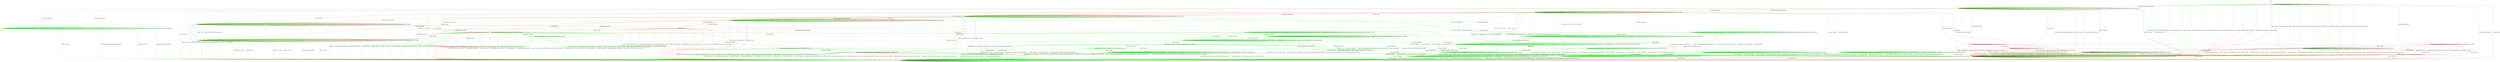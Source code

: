 digraph "" {
	graph ["Incoming time"=0.08027338981628418,
		"Outgoing time"=0.15175199508666992,
		Output="{'States': 36, 'Transitions': 837, 'Filename': '../results/ssh/DropBear-OpenSSH-z3-5.dot'}",
		Reference="{'States': 18, 'Transitions': 222, 'Filename': '../subjects/ssh/DropBear.dot'}",
		Solver=z3,
		Updated="{'States': 32, 'Transitions': 683, 'Filename': '../subjects/ssh/OpenSSH.dot'}",
		"f-measure"=0.15027624309392265,
		precision=0.09956076134699854,
		recall=0.3063063063063063
	];
	a -> a	[key=0,
		label="CH_REQUEST_PTY / CH_NONE"];
	a -> a	[key=1,
		label="CH_DATA / CH_NONE"];
	a -> a	[key=2,
		label="CH_CLOSE / CH_NONE"];
	a -> a	[key=3,
		label="CH_EOF / CH_NONE"];
	a -> a	[key=4,
		color=green,
		label="KEXINIT / UNIMPLEMENTED"];
	a -> a	[key=5,
		color=green,
		label="CH_WINDOW_ADJUST / CH_NONE"];
	a -> a	[key=6,
		color=green,
		label="DEBUG / NO_RESP"];
	a -> a	[key=7,
		color=green,
		label="UA_PK_OK / UNIMPLEMENTED"];
	a -> a	[key=8,
		color=green,
		label="UA_NONE / UNIMPLEMENTED"];
	a -> a	[key=9,
		color=green,
		label="CH_EXTENDED_DATA / CH_NONE"];
	a -> a	[key=10,
		color=green,
		label="UA_PK_NOK / UNIMPLEMENTED"];
	a -> a	[key=11,
		color=green,
		label="KEX30 / UNIMPLEMENTED"];
	a -> a	[key=12,
		color=green,
		label="IGNORE / NO_RESP"];
	a -> a	[key=13,
		color=green,
		label="UNIMPLEMENTED / NO_RESP"];
	a -> a	[key=14,
		color=green,
		label="UA_PW_OK / UNIMPLEMENTED"];
	a -> a	[key=15,
		color=green,
		label="UA_PW_NOK / UNIMPLEMENTED"];
	a -> a	[key=16,
		color=red,
		label="UA_PK_NOK / UA_FAILURE"];
	a -> a	[key=17,
		color=red,
		label="SERVICE_REQUEST_AUTH / SERVICE_ACCEPT"];
	a -> b	[key=0,
		color=green,
		label="SERVICE_REQUEST_AUTH / SERVICE_ACCEPT"];
	a -> b	[key=1,
		color=red,
		label="UA_PK_OK / UA_SUCCESS"];
	a -> j	[key=0,
		label="NEWKEYS / NO_CONN"];
	a -> j	[key=1,
		color=green,
		label="DISCONNECT / NO_CONN"];
	a -> j	[key=2,
		color=green,
		label="SERVICE_REQUEST_CONN / DISCONNECT"];
	a -> j	[key=3,
		color=green,
		label="REKEY / UNIMPLEMENTED|UNIMPLEMENTED|NO_CONN"];
	a -> j	[key=4,
		color=red,
		label="KEX30 / NO_CONN"];
	a -> j	[key=5,
		color=red,
		label="SERVICE_REQUEST_CONN / NO_CONN"];
	a -> l	[key=0,
		color=red,
		label="CH_OPEN / NO_CONN"];
	o	[color=green];
	a -> o	[key=0,
		color=green,
		label="CH_OPEN / UNIMPLEMENTED"];
	hh	[color=red];
	a -> hh	[key=0,
		color=red,
		label="KEXINIT_PROCEED / KEXINIT"];
	ii	[color=red];
	a -> ii	[key=0,
		color=red,
		label="KEXINIT / KEXINIT"];
	b -> b	[key=0,
		label="SERVICE_REQUEST_AUTH / SERVICE_ACCEPT"];
	b -> b	[key=1,
		label="CH_REQUEST_PTY / CH_NONE"];
	b -> b	[key=2,
		label="CH_DATA / CH_NONE"];
	b -> b	[key=3,
		label="CH_CLOSE / CH_NONE"];
	b -> b	[key=4,
		label="CH_EOF / CH_NONE"];
	b -> b	[key=5,
		color=green,
		label="KEXINIT / UNIMPLEMENTED"];
	b -> b	[key=6,
		color=green,
		label="CH_WINDOW_ADJUST / CH_NONE"];
	b -> b	[key=7,
		color=green,
		label="DEBUG / NO_RESP"];
	b -> b	[key=8,
		color=green,
		label="CH_EXTENDED_DATA / CH_NONE"];
	b -> b	[key=9,
		color=green,
		label="KEX30 / UNIMPLEMENTED"];
	b -> b	[key=10,
		color=green,
		label="IGNORE / NO_RESP"];
	b -> b	[key=11,
		color=green,
		label="UNIMPLEMENTED / NO_RESP"];
	b -> b	[key=12,
		color=red,
		label="UA_PK_NOK / NO_RESP"];
	b -> b	[key=13,
		color=red,
		label="SERVICE_REQUEST_CONN / SERVICE_ACCEPT"];
	b -> b	[key=14,
		color=red,
		label="UA_PK_OK / NO_RESP"];
	b -> g	[key=0,
		color=red,
		label="CH_OPEN / CH_OPEN_SUCCESS"];
	b -> j	[key=0,
		label="NEWKEYS / NO_CONN"];
	b -> j	[key=1,
		color=green,
		label="DISCONNECT / NO_CONN"];
	b -> j	[key=2,
		color=green,
		label="SERVICE_REQUEST_CONN / DISCONNECT"];
	b -> j	[key=3,
		color=green,
		label="REKEY / UNIMPLEMENTED|UNIMPLEMENTED|NO_CONN"];
	b -> j	[key=4,
		color=red,
		label="KEX30 / NO_CONN"];
	p	[color=green];
	b -> p	[key=0,
		color=green,
		label="UA_PK_OK / UA_SUCCESS"];
	b -> p	[key=1,
		color=green,
		label="UA_PW_OK / UA_SUCCESS"];
	q	[color=green];
	b -> q	[key=0,
		color=green,
		label="UA_PW_NOK / UA_FAILURE"];
	r	[color=green];
	b -> r	[key=0,
		color=green,
		label="UA_NONE / UA_FAILURE"];
	s	[color=green];
	b -> s	[key=0,
		color=green,
		label="UA_PK_NOK / UA_FAILURE"];
	t	[color=green];
	b -> t	[key=0,
		color=green,
		label="CH_OPEN / UNIMPLEMENTED"];
	b -> hh	[key=0,
		color=red,
		label="KEXINIT_PROCEED / KEXINIT"];
	b -> ii	[key=0,
		color=red,
		label="KEXINIT / KEXINIT"];
	c -> a	[key=0,
		label="NEWKEYS / NO_RESP"];
	c -> c	[key=0,
		label="CH_REQUEST_PTY / CH_NONE"];
	c -> c	[key=1,
		label="CH_DATA / CH_NONE"];
	c -> c	[key=2,
		label="CH_CLOSE / CH_NONE"];
	c -> c	[key=3,
		label="CH_EOF / CH_NONE"];
	c -> c	[key=4,
		color=green,
		label="CH_WINDOW_ADJUST / CH_NONE"];
	c -> c	[key=5,
		color=green,
		label="DEBUG / NO_RESP"];
	c -> c	[key=6,
		color=green,
		label="CH_EXTENDED_DATA / CH_NONE"];
	c -> c	[key=7,
		color=green,
		label="IGNORE / NO_RESP"];
	c -> c	[key=8,
		color=green,
		label="UNIMPLEMENTED / NO_RESP"];
	c -> c	[key=9,
		color=red,
		label="KEX30 / UNIMPLEMENTED"];
	c -> j	[key=0,
		color=green,
		label="DISCONNECT / NO_CONN"];
	c -> j	[key=1,
		color=green,
		label="KEXINIT / DISCONNECT"];
	c -> j	[key=2,
		color=green,
		label="SERVICE_REQUEST_AUTH / DISCONNECT"];
	c -> j	[key=3,
		color=green,
		label="UA_PK_OK / DISCONNECT"];
	c -> j	[key=4,
		color=green,
		label="SERVICE_REQUEST_CONN / DISCONNECT"];
	c -> j	[key=5,
		color=green,
		label="UA_NONE / DISCONNECT"];
	c -> j	[key=6,
		color=green,
		label="UA_PK_NOK / DISCONNECT"];
	c -> j	[key=7,
		color=green,
		label="KEX30 / DISCONNECT"];
	c -> j	[key=8,
		color=green,
		label="UA_PW_OK / DISCONNECT"];
	c -> j	[key=9,
		color=green,
		label="UA_PW_NOK / DISCONNECT"];
	c -> j	[key=10,
		color=green,
		label="REKEY / DISCONNECT|NO_CONN|NO_CONN"];
	c -> j	[key=11,
		color=red,
		label="UA_PK_NOK / NO_CONN"];
	c -> j	[key=12,
		color=red,
		label="SERVICE_REQUEST_AUTH / NO_CONN"];
	c -> j	[key=13,
		color=red,
		label="SERVICE_REQUEST_CONN / NO_CONN"];
	c -> j	[key=14,
		color=red,
		label="UA_PK_OK / NO_CONN"];
	c -> j	[key=15,
		color=red,
		label="KEXINIT_PROCEED / NO_CONN"];
	c -> j	[key=16,
		color=red,
		label="KEXINIT / NO_CONN"];
	c -> l	[key=0,
		color=green,
		label="CH_OPEN / DISCONNECT"];
	c -> l	[key=1,
		color=red,
		label="CH_OPEN / NO_CONN"];
	d -> b	[key=0,
		color=red,
		label="CH_CLOSE / NO_RESP"];
	d -> d	[key=0,
		label="CH_OPEN / CH_MAX"];
	d -> d	[key=1,
		label="CH_EOF / NO_RESP"];
	d -> d	[key=2,
		color=green,
		label="SERVICE_REQUEST_AUTH / UNIMPLEMENTED"];
	d -> d	[key=3,
		color=green,
		label="CH_WINDOW_ADJUST / NO_RESP"];
	d -> d	[key=4,
		color=green,
		label="DEBUG / NO_RESP"];
	d -> d	[key=5,
		color=green,
		label="UA_PK_OK / UNIMPLEMENTED"];
	d -> d	[key=6,
		color=green,
		label="SERVICE_REQUEST_CONN / UNIMPLEMENTED"];
	d -> d	[key=7,
		color=green,
		label="UA_NONE / UNIMPLEMENTED"];
	d -> d	[key=8,
		color=green,
		label="CH_EXTENDED_DATA / NO_RESP"];
	d -> d	[key=9,
		color=green,
		label="UA_PK_NOK / UNIMPLEMENTED"];
	d -> d	[key=10,
		color=green,
		label="KEX30 / UNIMPLEMENTED"];
	d -> d	[key=11,
		color=green,
		label="IGNORE / NO_RESP"];
	d -> d	[key=12,
		color=green,
		label="CH_DATA / NO_RESP"];
	d -> d	[key=13,
		color=green,
		label="UNIMPLEMENTED / NO_RESP"];
	d -> d	[key=14,
		color=green,
		label="UA_PW_OK / UNIMPLEMENTED"];
	d -> d	[key=15,
		color=green,
		label="UA_PW_NOK / UNIMPLEMENTED"];
	d -> d	[key=16,
		color=red,
		label="UA_PK_NOK / NO_RESP"];
	d -> d	[key=17,
		color=red,
		label="SERVICE_REQUEST_AUTH / SERVICE_ACCEPT"];
	d -> d	[key=18,
		color=red,
		label="SERVICE_REQUEST_CONN / SERVICE_ACCEPT"];
	d -> d	[key=19,
		color=red,
		label="UA_PK_OK / NO_RESP"];
	d -> e	[key=0,
		color=green,
		label="CH_REQUEST_PTY / CH_SUCCESS"];
	d -> g	[key=0,
		color=green,
		label="REKEY / KEXINIT|KEX31+NEWKEYS|NO_RESP"];
	d -> i	[key=0,
		color=red,
		label="KEXINIT / KEXINIT"];
	d -> l	[key=0,
		label="NEWKEYS / NO_CONN"];
	d -> l	[key=1,
		color=green,
		label="DISCONNECT / NO_CONN"];
	d -> l	[key=2,
		color=red,
		label="KEX30 / NO_CONN"];
	d -> l	[key=3,
		color=red,
		label="CH_DATA / NO_CONN"];
	d -> n	[key=0,
		color=red,
		label="CH_REQUEST_PTY / CH_SUCCESS"];
	d -> p	[key=0,
		color=green,
		label="CH_CLOSE / CH_CLOSE"];
	bb	[color=green];
	d -> bb	[key=0,
		color=green,
		label="KEXINIT / KEXINIT"];
	jj	[color=red];
	d -> jj	[key=0,
		color=red,
		label="KEXINIT_PROCEED / KEXINIT"];
	e -> b	[key=0,
		color=red,
		label="CH_CLOSE / CH_EOF"];
	e -> e	[key=0,
		label="CH_OPEN / CH_MAX"];
	e -> e	[key=1,
		label="CH_DATA / NO_RESP"];
	e -> e	[key=2,
		color=green,
		label="SERVICE_REQUEST_AUTH / UNIMPLEMENTED"];
	e -> e	[key=3,
		color=green,
		label="CH_WINDOW_ADJUST / NO_RESP"];
	e -> e	[key=4,
		color=green,
		label="DEBUG / NO_RESP"];
	e -> e	[key=5,
		color=green,
		label="UA_PK_OK / UNIMPLEMENTED"];
	e -> e	[key=6,
		color=green,
		label="SERVICE_REQUEST_CONN / UNIMPLEMENTED"];
	e -> e	[key=7,
		color=green,
		label="UA_NONE / UNIMPLEMENTED"];
	e -> e	[key=8,
		color=green,
		label="CH_EXTENDED_DATA / NO_RESP"];
	e -> e	[key=9,
		color=green,
		label="UA_PK_NOK / UNIMPLEMENTED"];
	e -> e	[key=10,
		color=green,
		label="KEX30 / UNIMPLEMENTED"];
	e -> e	[key=11,
		color=green,
		label="IGNORE / NO_RESP"];
	e -> e	[key=12,
		color=green,
		label="CH_EOF / NO_RESP"];
	e -> e	[key=13,
		color=green,
		label="UNIMPLEMENTED / NO_RESP"];
	e -> e	[key=14,
		color=green,
		label="UA_PW_OK / UNIMPLEMENTED"];
	e -> e	[key=15,
		color=green,
		label="UA_PW_NOK / UNIMPLEMENTED"];
	e -> e	[key=16,
		color=red,
		label="UA_PK_NOK / NO_RESP"];
	e -> e	[key=17,
		color=red,
		label="SERVICE_REQUEST_AUTH / SERVICE_ACCEPT"];
	e -> e	[key=18,
		color=red,
		label="SERVICE_REQUEST_CONN / SERVICE_ACCEPT"];
	e -> e	[key=19,
		color=red,
		label="UA_PK_OK / NO_RESP"];
	e -> i	[key=0,
		label="KEXINIT / KEXINIT"];
	e -> l	[key=0,
		label="NEWKEYS / NO_CONN"];
	e -> l	[key=1,
		color=green,
		label="DISCONNECT / NO_CONN"];
	e -> l	[key=2,
		color=green,
		label="CH_REQUEST_PTY / DISCONNECT"];
	e -> l	[key=3,
		color=red,
		label="KEX30 / NO_CONN"];
	e -> l	[key=4,
		color=red,
		label="CH_REQUEST_PTY / NO_CONN"];
	e -> n	[key=0,
		color=green,
		label="REKEY / KEXINIT|KEX31+NEWKEYS|NO_RESP"];
	e -> n	[key=1,
		color=red,
		label="CH_EOF / CH_EOF"];
	e -> p	[key=0,
		color=green,
		label="CH_CLOSE / CH_CLOSE"];
	e -> jj	[key=0,
		color=red,
		label="KEXINIT_PROCEED / KEXINIT"];
	f -> f	[key=0,
		label="CH_OPEN / CH_MAX"];
	f -> f	[key=1,
		color=green,
		label="DEBUG / NO_RESP"];
	f -> f	[key=2,
		color=green,
		label="IGNORE / NO_RESP"];
	f -> f	[key=3,
		color=green,
		label="UNIMPLEMENTED / NO_RESP"];
	f -> f	[key=4,
		color=red,
		label="KEX30 / UNIMPLEMENTED"];
	f -> g	[key=0,
		label="NEWKEYS / NO_RESP"];
	f -> j	[key=0,
		color=green,
		label="CH_CLOSE / DISCONNECT"];
	f -> j	[key=1,
		color=red,
		label="CH_CLOSE / NO_CONN"];
	f -> l	[key=0,
		color=green,
		label="DISCONNECT / NO_CONN"];
	f -> l	[key=1,
		color=green,
		label="KEXINIT / DISCONNECT"];
	f -> l	[key=2,
		color=green,
		label="SERVICE_REQUEST_AUTH / DISCONNECT"];
	f -> l	[key=3,
		color=green,
		label="CH_WINDOW_ADJUST / DISCONNECT"];
	f -> l	[key=4,
		color=green,
		label="UA_PK_OK / DISCONNECT"];
	f -> l	[key=5,
		color=green,
		label="SERVICE_REQUEST_CONN / DISCONNECT"];
	f -> l	[key=6,
		color=green,
		label="UA_NONE / DISCONNECT"];
	f -> l	[key=7,
		color=green,
		label="CH_EXTENDED_DATA / DISCONNECT"];
	f -> l	[key=8,
		color=green,
		label="UA_PK_NOK / DISCONNECT"];
	f -> l	[key=9,
		color=green,
		label="CH_REQUEST_PTY / DISCONNECT"];
	f -> l	[key=10,
		color=green,
		label="KEX30 / DISCONNECT"];
	f -> l	[key=11,
		color=green,
		label="CH_EOF / DISCONNECT"];
	f -> l	[key=12,
		color=green,
		label="CH_DATA / DISCONNECT"];
	f -> l	[key=13,
		color=green,
		label="UA_PW_OK / DISCONNECT"];
	f -> l	[key=14,
		color=green,
		label="UA_PW_NOK / DISCONNECT"];
	f -> l	[key=15,
		color=green,
		label="REKEY / DISCONNECT|NO_CONN|NO_CONN"];
	f -> l	[key=16,
		color=red,
		label="UA_PK_NOK / NO_CONN"];
	f -> l	[key=17,
		color=red,
		label="SERVICE_REQUEST_AUTH / NO_CONN"];
	f -> l	[key=18,
		color=red,
		label="SERVICE_REQUEST_CONN / NO_CONN"];
	f -> l	[key=19,
		color=red,
		label="CH_REQUEST_PTY / NO_CONN"];
	f -> l	[key=20,
		color=red,
		label="CH_DATA / NO_CONN"];
	f -> l	[key=21,
		color=red,
		label="UA_PK_OK / NO_CONN"];
	f -> l	[key=22,
		color=red,
		label="KEXINIT_PROCEED / NO_CONN"];
	f -> l	[key=23,
		color=red,
		label="KEXINIT / NO_CONN"];
	f -> l	[key=24,
		color=red,
		label="CH_EOF / NO_CONN"];
	g -> b	[key=0,
		color=red,
		label="CH_CLOSE / CH_EOF"];
	g -> d	[key=0,
		color=red,
		label="CH_EOF / CH_EOF"];
	g -> e	[key=0,
		color=red,
		label="CH_REQUEST_PTY / CH_SUCCESS"];
	g -> g	[key=0,
		label="CH_OPEN / CH_MAX"];
	g -> g	[key=1,
		label="CH_DATA / NO_RESP"];
	g -> g	[key=2,
		color=green,
		label="SERVICE_REQUEST_AUTH / NO_RESP"];
	g -> g	[key=3,
		color=green,
		label="CH_WINDOW_ADJUST / NO_RESP"];
	g -> g	[key=4,
		color=green,
		label="DEBUG / NO_RESP"];
	g -> g	[key=5,
		color=green,
		label="UA_PK_OK / UNIMPLEMENTED"];
	g -> g	[key=6,
		color=green,
		label="SERVICE_REQUEST_CONN / NO_RESP"];
	g -> g	[key=7,
		color=green,
		label="UA_NONE / UNIMPLEMENTED"];
	g -> g	[key=8,
		color=green,
		label="CH_EXTENDED_DATA / NO_RESP"];
	g -> g	[key=9,
		color=green,
		label="UA_PK_NOK / UNIMPLEMENTED"];
	g -> g	[key=10,
		color=green,
		label="KEX30 / NO_RESP"];
	g -> g	[key=11,
		color=green,
		label="IGNORE / NO_RESP"];
	g -> g	[key=12,
		color=green,
		label="CH_EOF / NO_RESP"];
	g -> g	[key=13,
		color=green,
		label="UNIMPLEMENTED / NO_RESP"];
	g -> g	[key=14,
		color=green,
		label="UA_PW_OK / UNIMPLEMENTED"];
	g -> g	[key=15,
		color=green,
		label="UA_PW_NOK / UNIMPLEMENTED"];
	g -> g	[key=16,
		color=green,
		label="REKEY / KEXINIT|KEX31+NEWKEYS|NO_RESP"];
	g -> g	[key=17,
		color=red,
		label="UA_PK_NOK / NO_RESP"];
	g -> g	[key=18,
		color=red,
		label="SERVICE_REQUEST_AUTH / SERVICE_ACCEPT"];
	g -> g	[key=19,
		color=red,
		label="SERVICE_REQUEST_CONN / SERVICE_ACCEPT"];
	g -> g	[key=20,
		color=red,
		label="UA_PK_OK / NO_RESP"];
	g -> i	[key=0,
		color=red,
		label="KEXINIT / KEXINIT"];
	g -> l	[key=0,
		label="NEWKEYS / NO_CONN"];
	g -> l	[key=1,
		color=green,
		label="DISCONNECT / NO_CONN"];
	g -> l	[key=2,
		color=red,
		label="KEX30 / NO_CONN"];
	g -> n	[key=0,
		color=green,
		label="CH_REQUEST_PTY / CH_SUCCESS"];
	v	[color=green];
	g -> v	[key=0,
		color=green,
		label="CH_CLOSE / CH_CLOSE"];
	g -> bb	[key=0,
		color=green,
		label="KEXINIT / KEXINIT"];
	g -> jj	[key=0,
		color=red,
		label="KEXINIT_PROCEED / KEXINIT"];
	h -> c	[key=0,
		label="KEX30 / KEX31+NEWKEYS"];
	h -> h	[key=0,
		label="CH_REQUEST_PTY / CH_NONE"];
	h -> h	[key=1,
		label="CH_DATA / CH_NONE"];
	h -> h	[key=2,
		label="CH_CLOSE / CH_NONE"];
	h -> h	[key=3,
		label="CH_EOF / CH_NONE"];
	h -> h	[key=4,
		color=green,
		label="CH_WINDOW_ADJUST / CH_NONE"];
	h -> h	[key=5,
		color=green,
		label="DEBUG / NO_RESP"];
	h -> h	[key=6,
		color=green,
		label="CH_EXTENDED_DATA / CH_NONE"];
	h -> h	[key=7,
		color=green,
		label="IGNORE / NO_RESP"];
	h -> h	[key=8,
		color=green,
		label="UNIMPLEMENTED / NO_RESP"];
	h -> h	[key=9,
		color=red,
		label="NEWKEYS / UNIMPLEMENTED"];
	h -> j	[key=0,
		color=green,
		label="DISCONNECT / NO_CONN"];
	h -> j	[key=1,
		color=green,
		label="KEXINIT / DISCONNECT"];
	h -> j	[key=2,
		color=green,
		label="SERVICE_REQUEST_AUTH / DISCONNECT"];
	h -> j	[key=3,
		color=green,
		label="UA_PK_OK / DISCONNECT"];
	h -> j	[key=4,
		color=green,
		label="SERVICE_REQUEST_CONN / DISCONNECT"];
	h -> j	[key=5,
		color=green,
		label="UA_NONE / DISCONNECT"];
	h -> j	[key=6,
		color=green,
		label="NEWKEYS / NO_CONN"];
	h -> j	[key=7,
		color=green,
		label="UA_PK_NOK / DISCONNECT"];
	h -> j	[key=8,
		color=green,
		label="UA_PW_OK / DISCONNECT"];
	h -> j	[key=9,
		color=green,
		label="UA_PW_NOK / DISCONNECT"];
	h -> j	[key=10,
		color=green,
		label="REKEY / DISCONNECT|NO_CONN|NO_CONN"];
	h -> j	[key=11,
		color=red,
		label="UA_PK_NOK / NO_CONN"];
	h -> j	[key=12,
		color=red,
		label="SERVICE_REQUEST_AUTH / NO_CONN"];
	h -> j	[key=13,
		color=red,
		label="SERVICE_REQUEST_CONN / NO_CONN"];
	h -> j	[key=14,
		color=red,
		label="UA_PK_OK / NO_CONN"];
	h -> j	[key=15,
		color=red,
		label="KEXINIT_PROCEED / NO_CONN"];
	h -> j	[key=16,
		color=red,
		label="KEXINIT / NO_CONN"];
	h -> l	[key=0,
		color=green,
		label="CH_OPEN / DISCONNECT"];
	h -> l	[key=1,
		color=red,
		label="CH_OPEN / NO_CONN"];
	i -> f	[key=0,
		color=red,
		label="KEX30 / KEX31+NEWKEYS"];
	i -> i	[key=0,
		label="CH_OPEN / CH_MAX"];
	i -> i	[key=1,
		color=green,
		label="DEBUG / NO_RESP"];
	i -> i	[key=2,
		color=green,
		label="IGNORE / NO_RESP"];
	i -> i	[key=3,
		color=green,
		label="UNIMPLEMENTED / NO_RESP"];
	i -> j	[key=0,
		color=green,
		label="CH_CLOSE / DISCONNECT"];
	i -> j	[key=1,
		color=red,
		label="CH_CLOSE / NO_CONN"];
	i -> l	[key=0,
		color=green,
		label="DISCONNECT / NO_CONN"];
	i -> l	[key=1,
		color=green,
		label="KEXINIT / DISCONNECT"];
	i -> l	[key=2,
		color=green,
		label="SERVICE_REQUEST_AUTH / DISCONNECT"];
	i -> l	[key=3,
		color=green,
		label="CH_WINDOW_ADJUST / DISCONNECT"];
	i -> l	[key=4,
		color=green,
		label="UA_PK_OK / DISCONNECT"];
	i -> l	[key=5,
		color=green,
		label="SERVICE_REQUEST_CONN / DISCONNECT"];
	i -> l	[key=6,
		color=green,
		label="UA_NONE / DISCONNECT"];
	i -> l	[key=7,
		color=green,
		label="CH_EXTENDED_DATA / DISCONNECT"];
	i -> l	[key=8,
		color=green,
		label="NEWKEYS / NO_CONN"];
	i -> l	[key=9,
		color=green,
		label="UA_PK_NOK / DISCONNECT"];
	i -> l	[key=10,
		color=green,
		label="CH_REQUEST_PTY / DISCONNECT"];
	i -> l	[key=11,
		color=green,
		label="CH_EOF / DISCONNECT"];
	i -> l	[key=12,
		color=green,
		label="CH_DATA / DISCONNECT"];
	i -> l	[key=13,
		color=green,
		label="UA_PW_OK / DISCONNECT"];
	i -> l	[key=14,
		color=green,
		label="UA_PW_NOK / DISCONNECT"];
	i -> l	[key=15,
		color=green,
		label="REKEY / DISCONNECT|NO_CONN|NO_CONN"];
	i -> l	[key=16,
		color=red,
		label="UA_PK_NOK / NO_CONN"];
	i -> l	[key=17,
		color=red,
		label="SERVICE_REQUEST_AUTH / NO_CONN"];
	i -> l	[key=18,
		color=red,
		label="SERVICE_REQUEST_CONN / NO_CONN"];
	i -> l	[key=19,
		color=red,
		label="NEWKEYS / UNIMPLEMENTED"];
	i -> l	[key=20,
		color=red,
		label="CH_REQUEST_PTY / NO_CONN"];
	i -> l	[key=21,
		color=red,
		label="CH_DATA / NO_CONN"];
	i -> l	[key=22,
		color=red,
		label="UA_PK_OK / NO_CONN"];
	i -> l	[key=23,
		color=red,
		label="KEXINIT_PROCEED / NO_CONN"];
	i -> l	[key=24,
		color=red,
		label="KEXINIT / NO_CONN"];
	i -> l	[key=25,
		color=red,
		label="CH_EOF / NO_CONN"];
	ff	[color=green];
	i -> ff	[key=0,
		color=green,
		label="KEX30 / KEX31+NEWKEYS"];
	j -> j	[key=0,
		label="UA_PK_NOK / NO_CONN"];
	j -> j	[key=1,
		label="KEX30 / NO_CONN"];
	j -> j	[key=2,
		label="SERVICE_REQUEST_AUTH / NO_CONN"];
	j -> j	[key=3,
		label="SERVICE_REQUEST_CONN / NO_CONN"];
	j -> j	[key=4,
		label="NEWKEYS / NO_CONN"];
	j -> j	[key=5,
		label="CH_REQUEST_PTY / CH_NONE"];
	j -> j	[key=6,
		label="CH_DATA / CH_NONE"];
	j -> j	[key=7,
		label="UA_PK_OK / NO_CONN"];
	j -> j	[key=8,
		label="CH_CLOSE / CH_NONE"];
	j -> j	[key=9,
		label="KEXINIT / NO_CONN"];
	j -> j	[key=10,
		label="CH_EOF / CH_NONE"];
	j -> j	[key=11,
		color=green,
		label="DISCONNECT / NO_CONN"];
	j -> j	[key=12,
		color=green,
		label="CH_WINDOW_ADJUST / CH_NONE"];
	j -> j	[key=13,
		color=green,
		label="DEBUG / NO_CONN"];
	j -> j	[key=14,
		color=green,
		label="UA_NONE / NO_CONN"];
	j -> j	[key=15,
		color=green,
		label="CH_EXTENDED_DATA / CH_NONE"];
	j -> j	[key=16,
		color=green,
		label="IGNORE / NO_CONN"];
	j -> j	[key=17,
		color=green,
		label="UNIMPLEMENTED / NO_CONN"];
	j -> j	[key=18,
		color=green,
		label="UA_PW_OK / NO_CONN"];
	j -> j	[key=19,
		color=green,
		label="UA_PW_NOK / NO_CONN"];
	j -> j	[key=20,
		color=green,
		label="REKEY / NO_CONN|NO_CONN|NO_CONN"];
	j -> j	[key=21,
		color=red,
		label="KEXINIT_PROCEED / NO_CONN"];
	j -> l	[key=0,
		label="CH_OPEN / NO_CONN"];
	k -> a	[key=0,
		color=green,
		label="REKEY / KEXINIT|KEX31+NEWKEYS|NO_RESP"];
	k -> h	[key=0,
		label="KEXINIT / KEXINIT"];
	k -> h	[key=1,
		color=green,
		label="SERVICE_REQUEST_AUTH / KEXINIT"];
	k -> h	[key=2,
		color=green,
		label="DEBUG / KEXINIT"];
	k -> h	[key=3,
		color=green,
		label="SERVICE_REQUEST_CONN / KEXINIT"];
	k -> h	[key=4,
		color=green,
		label="KEX30 / KEXINIT"];
	k -> h	[key=5,
		color=green,
		label="IGNORE / KEXINIT"];
	k -> h	[key=6,
		color=green,
		label="UNIMPLEMENTED / KEXINIT"];
	k -> h	[key=7,
		color=red,
		label="KEX30 / KEXINIT+UNIMPLEMENTED"];
	k -> h	[key=8,
		color=red,
		label="NEWKEYS / KEXINIT+UNIMPLEMENTED"];
	k -> j	[key=0,
		color=green,
		label="DISCONNECT / KEXINIT"];
	k -> j	[key=1,
		color=green,
		label="UA_PK_OK / KEXINIT+DISCONNECT"];
	k -> j	[key=2,
		color=green,
		label="UA_NONE / KEXINIT+DISCONNECT"];
	k -> j	[key=3,
		color=green,
		label="NEWKEYS / KEXINIT"];
	k -> j	[key=4,
		color=green,
		label="UA_PK_NOK / KEXINIT+DISCONNECT"];
	k -> j	[key=5,
		color=green,
		label="UA_PW_OK / KEXINIT+DISCONNECT"];
	k -> j	[key=6,
		color=green,
		label="UA_PW_NOK / KEXINIT+DISCONNECT"];
	k -> j	[key=7,
		color=red,
		label="UA_PK_NOK / KEXINIT"];
	k -> j	[key=8,
		color=red,
		label="SERVICE_REQUEST_AUTH / KEXINIT"];
	k -> j	[key=9,
		color=red,
		label="SERVICE_REQUEST_CONN / KEXINIT"];
	k -> j	[key=10,
		color=red,
		label="UA_PK_OK / KEXINIT"];
	k -> k	[key=0,
		label="CH_REQUEST_PTY / CH_NONE"];
	k -> k	[key=1,
		label="CH_DATA / CH_NONE"];
	k -> k	[key=2,
		label="CH_CLOSE / CH_NONE"];
	k -> k	[key=3,
		label="CH_EOF / CH_NONE"];
	k -> k	[key=4,
		color=green,
		label="CH_WINDOW_ADJUST / CH_NONE"];
	k -> k	[key=5,
		color=green,
		label="CH_EXTENDED_DATA / CH_NONE"];
	k -> l	[key=0,
		color=green,
		label="CH_OPEN / KEXINIT+DISCONNECT"];
	k -> l	[key=1,
		color=red,
		label="CH_OPEN / KEXINIT"];
	gg	[color=red];
	k -> gg	[key=0,
		color=red,
		label="KEXINIT_PROCEED / KEXINIT"];
	l -> j	[key=0,
		label="CH_CLOSE / NO_CONN"];
	l -> l	[key=0,
		label="UA_PK_NOK / NO_CONN"];
	l -> l	[key=1,
		label="KEX30 / NO_CONN"];
	l -> l	[key=2,
		label="SERVICE_REQUEST_AUTH / NO_CONN"];
	l -> l	[key=3,
		label="SERVICE_REQUEST_CONN / NO_CONN"];
	l -> l	[key=4,
		label="NEWKEYS / NO_CONN"];
	l -> l	[key=5,
		label="CH_REQUEST_PTY / NO_CONN"];
	l -> l	[key=6,
		label="CH_OPEN / CH_MAX"];
	l -> l	[key=7,
		label="CH_DATA / NO_CONN"];
	l -> l	[key=8,
		label="UA_PK_OK / NO_CONN"];
	l -> l	[key=9,
		label="KEXINIT / NO_CONN"];
	l -> l	[key=10,
		label="CH_EOF / NO_CONN"];
	l -> l	[key=11,
		color=green,
		label="DISCONNECT / NO_CONN"];
	l -> l	[key=12,
		color=green,
		label="CH_WINDOW_ADJUST / NO_CONN"];
	l -> l	[key=13,
		color=green,
		label="DEBUG / NO_CONN"];
	l -> l	[key=14,
		color=green,
		label="UA_NONE / NO_CONN"];
	l -> l	[key=15,
		color=green,
		label="CH_EXTENDED_DATA / NO_CONN"];
	l -> l	[key=16,
		color=green,
		label="IGNORE / NO_CONN"];
	l -> l	[key=17,
		color=green,
		label="UNIMPLEMENTED / NO_CONN"];
	l -> l	[key=18,
		color=green,
		label="UA_PW_OK / NO_CONN"];
	l -> l	[key=19,
		color=green,
		label="UA_PW_NOK / NO_CONN"];
	l -> l	[key=20,
		color=green,
		label="REKEY / NO_CONN|NO_CONN|NO_CONN"];
	l -> l	[key=21,
		color=red,
		label="KEXINIT_PROCEED / NO_CONN"];
	m -> k	[key=0];
	n -> b	[key=0,
		color=red,
		label="CH_CLOSE / NO_RESP"];
	n -> i	[key=0,
		label="KEXINIT / KEXINIT"];
	n -> l	[key=0,
		label="NEWKEYS / NO_CONN"];
	n -> l	[key=1,
		color=green,
		label="DISCONNECT / NO_CONN"];
	n -> l	[key=2,
		color=green,
		label="CH_REQUEST_PTY / DISCONNECT"];
	n -> l	[key=3,
		color=red,
		label="KEX30 / NO_CONN"];
	n -> l	[key=4,
		color=red,
		label="CH_REQUEST_PTY / NO_CONN"];
	n -> l	[key=5,
		color=red,
		label="CH_DATA / NO_CONN"];
	n -> n	[key=0,
		label="CH_OPEN / CH_MAX"];
	n -> n	[key=1,
		label="CH_EOF / NO_RESP"];
	n -> n	[key=2,
		color=green,
		label="SERVICE_REQUEST_AUTH / NO_RESP"];
	n -> n	[key=3,
		color=green,
		label="CH_WINDOW_ADJUST / NO_RESP"];
	n -> n	[key=4,
		color=green,
		label="DEBUG / NO_RESP"];
	n -> n	[key=5,
		color=green,
		label="UA_PK_OK / UNIMPLEMENTED"];
	n -> n	[key=6,
		color=green,
		label="SERVICE_REQUEST_CONN / NO_RESP"];
	n -> n	[key=7,
		color=green,
		label="UA_NONE / UNIMPLEMENTED"];
	n -> n	[key=8,
		color=green,
		label="CH_EXTENDED_DATA / NO_RESP"];
	n -> n	[key=9,
		color=green,
		label="UA_PK_NOK / UNIMPLEMENTED"];
	n -> n	[key=10,
		color=green,
		label="KEX30 / NO_RESP"];
	n -> n	[key=11,
		color=green,
		label="IGNORE / NO_RESP"];
	n -> n	[key=12,
		color=green,
		label="CH_DATA / NO_RESP"];
	n -> n	[key=13,
		color=green,
		label="UNIMPLEMENTED / NO_RESP"];
	n -> n	[key=14,
		color=green,
		label="UA_PW_OK / UNIMPLEMENTED"];
	n -> n	[key=15,
		color=green,
		label="UA_PW_NOK / UNIMPLEMENTED"];
	n -> n	[key=16,
		color=green,
		label="REKEY / KEXINIT|KEX31+NEWKEYS|NO_RESP"];
	n -> n	[key=17,
		color=red,
		label="UA_PK_NOK / NO_RESP"];
	n -> n	[key=18,
		color=red,
		label="SERVICE_REQUEST_AUTH / SERVICE_ACCEPT"];
	n -> n	[key=19,
		color=red,
		label="SERVICE_REQUEST_CONN / SERVICE_ACCEPT"];
	n -> n	[key=20,
		color=red,
		label="UA_PK_OK / NO_RESP"];
	n -> v	[key=0,
		color=green,
		label="CH_CLOSE / CH_CLOSE"];
	n -> jj	[key=0,
		color=red,
		label="KEXINIT_PROCEED / KEXINIT"];
	o -> a	[key=0,
		color=green,
		label="CH_CLOSE / UNIMPLEMENTED"];
	o -> l	[key=0,
		color=green,
		label="DISCONNECT / NO_CONN"];
	o -> l	[key=1,
		color=green,
		label="SERVICE_REQUEST_CONN / DISCONNECT"];
	o -> l	[key=2,
		color=green,
		label="NEWKEYS / NO_CONN"];
	o -> l	[key=3,
		color=green,
		label="REKEY / UNIMPLEMENTED|UNIMPLEMENTED|NO_CONN"];
	o -> o	[key=0,
		color=green,
		label="KEXINIT / UNIMPLEMENTED"];
	o -> o	[key=1,
		color=green,
		label="CH_WINDOW_ADJUST / UNIMPLEMENTED"];
	o -> o	[key=2,
		color=green,
		label="DEBUG / NO_RESP"];
	o -> o	[key=3,
		color=green,
		label="UA_PK_OK / UNIMPLEMENTED"];
	o -> o	[key=4,
		color=green,
		label="UA_NONE / UNIMPLEMENTED"];
	o -> o	[key=5,
		color=green,
		label="CH_EXTENDED_DATA / UNIMPLEMENTED"];
	o -> o	[key=6,
		color=green,
		label="UA_PK_NOK / UNIMPLEMENTED"];
	o -> o	[key=7,
		color=green,
		label="CH_OPEN / CH_MAX"];
	o -> o	[key=8,
		color=green,
		label="CH_REQUEST_PTY / UNIMPLEMENTED"];
	o -> o	[key=9,
		color=green,
		label="KEX30 / UNIMPLEMENTED"];
	o -> o	[key=10,
		color=green,
		label="IGNORE / NO_RESP"];
	o -> o	[key=11,
		color=green,
		label="CH_EOF / UNIMPLEMENTED"];
	o -> o	[key=12,
		color=green,
		label="CH_DATA / UNIMPLEMENTED"];
	o -> o	[key=13,
		color=green,
		label="UNIMPLEMENTED / NO_RESP"];
	o -> o	[key=14,
		color=green,
		label="UA_PW_OK / UNIMPLEMENTED"];
	o -> o	[key=15,
		color=green,
		label="UA_PW_NOK / UNIMPLEMENTED"];
	o -> t	[key=0,
		color=green,
		label="SERVICE_REQUEST_AUTH / SERVICE_ACCEPT"];
	p -> d	[key=0,
		color=green,
		label="CH_OPEN / CH_OPEN_SUCCESS"];
	p -> j	[key=0,
		color=green,
		label="DISCONNECT / NO_CONN"];
	p -> j	[key=1,
		color=green,
		label="NEWKEYS / NO_CONN"];
	p -> p	[key=0,
		color=green,
		label="SERVICE_REQUEST_AUTH / UNIMPLEMENTED"];
	p -> p	[key=1,
		color=green,
		label="CH_WINDOW_ADJUST / CH_NONE"];
	p -> p	[key=2,
		color=green,
		label="DEBUG / NO_RESP"];
	p -> p	[key=3,
		color=green,
		label="UA_PK_OK / UNIMPLEMENTED"];
	p -> p	[key=4,
		color=green,
		label="SERVICE_REQUEST_CONN / UNIMPLEMENTED"];
	p -> p	[key=5,
		color=green,
		label="UA_NONE / UNIMPLEMENTED"];
	p -> p	[key=6,
		color=green,
		label="CH_EXTENDED_DATA / CH_NONE"];
	p -> p	[key=7,
		color=green,
		label="UA_PK_NOK / UNIMPLEMENTED"];
	p -> p	[key=8,
		color=green,
		label="CH_CLOSE / CH_NONE"];
	p -> p	[key=9,
		color=green,
		label="CH_REQUEST_PTY / CH_NONE"];
	p -> p	[key=10,
		color=green,
		label="KEX30 / UNIMPLEMENTED"];
	p -> p	[key=11,
		color=green,
		label="IGNORE / NO_RESP"];
	p -> p	[key=12,
		color=green,
		label="CH_EOF / CH_NONE"];
	p -> p	[key=13,
		color=green,
		label="CH_DATA / CH_NONE"];
	p -> p	[key=14,
		color=green,
		label="UNIMPLEMENTED / NO_RESP"];
	p -> p	[key=15,
		color=green,
		label="UA_PW_OK / UNIMPLEMENTED"];
	p -> p	[key=16,
		color=green,
		label="UA_PW_NOK / UNIMPLEMENTED"];
	u	[color=green];
	p -> u	[key=0,
		color=green,
		label="KEXINIT / KEXINIT"];
	p -> v	[key=0,
		color=green,
		label="REKEY / KEXINIT|KEX31+NEWKEYS|NO_RESP"];
	q -> j	[key=0,
		color=green,
		label="DISCONNECT / NO_CONN"];
	q -> j	[key=1,
		color=green,
		label="UA_PK_OK / DISCONNECT"];
	q -> j	[key=2,
		color=green,
		label="SERVICE_REQUEST_CONN / DISCONNECT"];
	q -> j	[key=3,
		color=green,
		label="UA_NONE / DISCONNECT"];
	q -> j	[key=4,
		color=green,
		label="NEWKEYS / NO_CONN"];
	q -> j	[key=5,
		color=green,
		label="UA_PK_NOK / DISCONNECT"];
	q -> j	[key=6,
		color=green,
		label="REKEY / UNIMPLEMENTED|UNIMPLEMENTED|NO_CONN"];
	q -> p	[key=0,
		color=green,
		label="UA_PW_OK / UA_SUCCESS"];
	q -> q	[key=0,
		color=green,
		label="KEXINIT / UNIMPLEMENTED"];
	q -> q	[key=1,
		color=green,
		label="SERVICE_REQUEST_AUTH / SERVICE_ACCEPT"];
	q -> q	[key=2,
		color=green,
		label="CH_WINDOW_ADJUST / CH_NONE"];
	q -> q	[key=3,
		color=green,
		label="DEBUG / NO_RESP"];
	q -> q	[key=4,
		color=green,
		label="CH_EXTENDED_DATA / CH_NONE"];
	q -> q	[key=5,
		color=green,
		label="CH_CLOSE / CH_NONE"];
	q -> q	[key=6,
		color=green,
		label="CH_REQUEST_PTY / CH_NONE"];
	q -> q	[key=7,
		color=green,
		label="KEX30 / UNIMPLEMENTED"];
	q -> q	[key=8,
		color=green,
		label="IGNORE / NO_RESP"];
	q -> q	[key=9,
		color=green,
		label="CH_EOF / CH_NONE"];
	q -> q	[key=10,
		color=green,
		label="CH_DATA / CH_NONE"];
	q -> q	[key=11,
		color=green,
		label="UNIMPLEMENTED / NO_RESP"];
	q -> q	[key=12,
		color=green,
		label="UA_PW_NOK / UA_FAILURE"];
	w	[color=green];
	q -> w	[key=0,
		color=green,
		label="CH_OPEN / UNIMPLEMENTED"];
	r -> j	[key=0,
		color=green,
		label="DISCONNECT / NO_CONN"];
	r -> j	[key=1,
		color=green,
		label="UA_PK_OK / DISCONNECT"];
	r -> j	[key=2,
		color=green,
		label="SERVICE_REQUEST_CONN / DISCONNECT"];
	r -> j	[key=3,
		color=green,
		label="NEWKEYS / NO_CONN"];
	r -> j	[key=4,
		color=green,
		label="UA_PK_NOK / DISCONNECT"];
	r -> j	[key=5,
		color=green,
		label="UA_PW_OK / DISCONNECT"];
	r -> j	[key=6,
		color=green,
		label="UA_PW_NOK / DISCONNECT"];
	r -> j	[key=7,
		color=green,
		label="REKEY / UNIMPLEMENTED|UNIMPLEMENTED|NO_CONN"];
	r -> r	[key=0,
		color=green,
		label="KEXINIT / UNIMPLEMENTED"];
	r -> r	[key=1,
		color=green,
		label="SERVICE_REQUEST_AUTH / SERVICE_ACCEPT"];
	r -> r	[key=2,
		color=green,
		label="CH_WINDOW_ADJUST / CH_NONE"];
	r -> r	[key=3,
		color=green,
		label="DEBUG / NO_RESP"];
	r -> r	[key=4,
		color=green,
		label="UA_NONE / UA_FAILURE"];
	r -> r	[key=5,
		color=green,
		label="CH_EXTENDED_DATA / CH_NONE"];
	r -> r	[key=6,
		color=green,
		label="CH_CLOSE / CH_NONE"];
	r -> r	[key=7,
		color=green,
		label="CH_REQUEST_PTY / CH_NONE"];
	r -> r	[key=8,
		color=green,
		label="KEX30 / UNIMPLEMENTED"];
	r -> r	[key=9,
		color=green,
		label="IGNORE / NO_RESP"];
	r -> r	[key=10,
		color=green,
		label="CH_EOF / CH_NONE"];
	r -> r	[key=11,
		color=green,
		label="CH_DATA / CH_NONE"];
	r -> r	[key=12,
		color=green,
		label="UNIMPLEMENTED / NO_RESP"];
	x	[color=green];
	r -> x	[key=0,
		color=green,
		label="CH_OPEN / UNIMPLEMENTED"];
	s -> j	[key=0,
		color=green,
		label="DISCONNECT / NO_CONN"];
	s -> j	[key=1,
		color=green,
		label="UA_PK_OK / DISCONNECT"];
	s -> j	[key=2,
		color=green,
		label="SERVICE_REQUEST_CONN / DISCONNECT"];
	s -> j	[key=3,
		color=green,
		label="UA_NONE / DISCONNECT"];
	s -> j	[key=4,
		color=green,
		label="NEWKEYS / NO_CONN"];
	s -> j	[key=5,
		color=green,
		label="UA_PW_OK / DISCONNECT"];
	s -> j	[key=6,
		color=green,
		label="UA_PW_NOK / DISCONNECT"];
	s -> j	[key=7,
		color=green,
		label="REKEY / UNIMPLEMENTED|UNIMPLEMENTED|NO_CONN"];
	s -> s	[key=0,
		color=green,
		label="KEXINIT / UNIMPLEMENTED"];
	s -> s	[key=1,
		color=green,
		label="SERVICE_REQUEST_AUTH / SERVICE_ACCEPT"];
	s -> s	[key=2,
		color=green,
		label="CH_WINDOW_ADJUST / CH_NONE"];
	s -> s	[key=3,
		color=green,
		label="DEBUG / NO_RESP"];
	s -> s	[key=4,
		color=green,
		label="CH_EXTENDED_DATA / CH_NONE"];
	s -> s	[key=5,
		color=green,
		label="UA_PK_NOK / UA_FAILURE"];
	s -> s	[key=6,
		color=green,
		label="CH_CLOSE / CH_NONE"];
	s -> s	[key=7,
		color=green,
		label="CH_REQUEST_PTY / CH_NONE"];
	s -> s	[key=8,
		color=green,
		label="KEX30 / UNIMPLEMENTED"];
	s -> s	[key=9,
		color=green,
		label="IGNORE / NO_RESP"];
	s -> s	[key=10,
		color=green,
		label="CH_EOF / CH_NONE"];
	s -> s	[key=11,
		color=green,
		label="CH_DATA / CH_NONE"];
	s -> s	[key=12,
		color=green,
		label="UNIMPLEMENTED / NO_RESP"];
	y	[color=green];
	s -> y	[key=0,
		color=green,
		label="CH_OPEN / UNIMPLEMENTED"];
	t -> b	[key=0,
		color=green,
		label="CH_CLOSE / UNIMPLEMENTED"];
	t -> l	[key=0,
		color=green,
		label="DISCONNECT / NO_CONN"];
	t -> l	[key=1,
		color=green,
		label="SERVICE_REQUEST_CONN / DISCONNECT"];
	t -> l	[key=2,
		color=green,
		label="NEWKEYS / NO_CONN"];
	t -> l	[key=3,
		color=green,
		label="REKEY / UNIMPLEMENTED|UNIMPLEMENTED|NO_CONN"];
	t -> t	[key=0,
		color=green,
		label="KEXINIT / UNIMPLEMENTED"];
	t -> t	[key=1,
		color=green,
		label="SERVICE_REQUEST_AUTH / SERVICE_ACCEPT"];
	t -> t	[key=2,
		color=green,
		label="CH_WINDOW_ADJUST / UNIMPLEMENTED"];
	t -> t	[key=3,
		color=green,
		label="DEBUG / NO_RESP"];
	t -> t	[key=4,
		color=green,
		label="CH_EXTENDED_DATA / UNIMPLEMENTED"];
	t -> t	[key=5,
		color=green,
		label="CH_OPEN / CH_MAX"];
	t -> t	[key=6,
		color=green,
		label="CH_REQUEST_PTY / UNIMPLEMENTED"];
	t -> t	[key=7,
		color=green,
		label="KEX30 / UNIMPLEMENTED"];
	t -> t	[key=8,
		color=green,
		label="IGNORE / NO_RESP"];
	t -> t	[key=9,
		color=green,
		label="CH_EOF / UNIMPLEMENTED"];
	t -> t	[key=10,
		color=green,
		label="CH_DATA / UNIMPLEMENTED"];
	t -> t	[key=11,
		color=green,
		label="UNIMPLEMENTED / NO_RESP"];
	t -> w	[key=0,
		color=green,
		label="UA_PW_NOK / UA_FAILURE"];
	t -> x	[key=0,
		color=green,
		label="UA_NONE / UA_FAILURE"];
	t -> y	[key=0,
		color=green,
		label="UA_PK_NOK / UA_FAILURE"];
	z	[color=green];
	t -> z	[key=0,
		color=green,
		label="UA_PK_OK / UA_SUCCESS"];
	t -> z	[key=1,
		color=green,
		label="UA_PW_OK / UA_SUCCESS"];
	u -> j	[key=0,
		color=green,
		label="DISCONNECT / NO_CONN"];
	u -> j	[key=1,
		color=green,
		label="KEXINIT / DISCONNECT"];
	u -> j	[key=2,
		color=green,
		label="SERVICE_REQUEST_AUTH / DISCONNECT"];
	u -> j	[key=3,
		color=green,
		label="UA_PK_OK / DISCONNECT"];
	u -> j	[key=4,
		color=green,
		label="SERVICE_REQUEST_CONN / DISCONNECT"];
	u -> j	[key=5,
		color=green,
		label="UA_NONE / DISCONNECT"];
	u -> j	[key=6,
		color=green,
		label="NEWKEYS / NO_CONN"];
	u -> j	[key=7,
		color=green,
		label="UA_PK_NOK / DISCONNECT"];
	u -> j	[key=8,
		color=green,
		label="UA_PW_OK / DISCONNECT"];
	u -> j	[key=9,
		color=green,
		label="UA_PW_NOK / DISCONNECT"];
	u -> j	[key=10,
		color=green,
		label="REKEY / DISCONNECT|NO_CONN|NO_CONN"];
	u -> l	[key=0,
		color=green,
		label="CH_OPEN / DISCONNECT"];
	u -> u	[key=0,
		color=green,
		label="CH_WINDOW_ADJUST / CH_NONE"];
	u -> u	[key=1,
		color=green,
		label="DEBUG / NO_RESP"];
	u -> u	[key=2,
		color=green,
		label="CH_EXTENDED_DATA / CH_NONE"];
	u -> u	[key=3,
		color=green,
		label="CH_CLOSE / CH_NONE"];
	u -> u	[key=4,
		color=green,
		label="CH_REQUEST_PTY / CH_NONE"];
	u -> u	[key=5,
		color=green,
		label="IGNORE / NO_RESP"];
	u -> u	[key=6,
		color=green,
		label="CH_EOF / CH_NONE"];
	u -> u	[key=7,
		color=green,
		label="CH_DATA / CH_NONE"];
	u -> u	[key=8,
		color=green,
		label="UNIMPLEMENTED / NO_RESP"];
	aa	[color=green];
	u -> aa	[key=0,
		color=green,
		label="KEX30 / KEX31+NEWKEYS"];
	v -> g	[key=0,
		color=green,
		label="CH_OPEN / CH_OPEN_SUCCESS"];
	v -> j	[key=0,
		color=green,
		label="DISCONNECT / NO_CONN"];
	v -> j	[key=1,
		color=green,
		label="NEWKEYS / NO_CONN"];
	v -> u	[key=0,
		color=green,
		label="KEXINIT / KEXINIT"];
	v -> v	[key=0,
		color=green,
		label="SERVICE_REQUEST_AUTH / NO_RESP"];
	v -> v	[key=1,
		color=green,
		label="CH_WINDOW_ADJUST / CH_NONE"];
	v -> v	[key=2,
		color=green,
		label="DEBUG / NO_RESP"];
	v -> v	[key=3,
		color=green,
		label="UA_PK_OK / UNIMPLEMENTED"];
	v -> v	[key=4,
		color=green,
		label="SERVICE_REQUEST_CONN / NO_RESP"];
	v -> v	[key=5,
		color=green,
		label="UA_NONE / UNIMPLEMENTED"];
	v -> v	[key=6,
		color=green,
		label="CH_EXTENDED_DATA / CH_NONE"];
	v -> v	[key=7,
		color=green,
		label="UA_PK_NOK / UNIMPLEMENTED"];
	v -> v	[key=8,
		color=green,
		label="CH_CLOSE / CH_NONE"];
	v -> v	[key=9,
		color=green,
		label="CH_REQUEST_PTY / CH_NONE"];
	v -> v	[key=10,
		color=green,
		label="KEX30 / NO_RESP"];
	v -> v	[key=11,
		color=green,
		label="IGNORE / NO_RESP"];
	v -> v	[key=12,
		color=green,
		label="CH_EOF / CH_NONE"];
	v -> v	[key=13,
		color=green,
		label="CH_DATA / CH_NONE"];
	v -> v	[key=14,
		color=green,
		label="UNIMPLEMENTED / NO_RESP"];
	v -> v	[key=15,
		color=green,
		label="UA_PW_OK / UNIMPLEMENTED"];
	v -> v	[key=16,
		color=green,
		label="UA_PW_NOK / UNIMPLEMENTED"];
	v -> v	[key=17,
		color=green,
		label="REKEY / KEXINIT|KEX31+NEWKEYS|NO_RESP"];
	w -> l	[key=0,
		color=green,
		label="DISCONNECT / NO_CONN"];
	w -> l	[key=1,
		color=green,
		label="UA_PK_OK / DISCONNECT"];
	w -> l	[key=2,
		color=green,
		label="SERVICE_REQUEST_CONN / DISCONNECT"];
	w -> l	[key=3,
		color=green,
		label="UA_NONE / DISCONNECT"];
	w -> l	[key=4,
		color=green,
		label="NEWKEYS / NO_CONN"];
	w -> l	[key=5,
		color=green,
		label="UA_PK_NOK / DISCONNECT"];
	w -> l	[key=6,
		color=green,
		label="REKEY / UNIMPLEMENTED|UNIMPLEMENTED|NO_CONN"];
	w -> q	[key=0,
		color=green,
		label="CH_CLOSE / UNIMPLEMENTED"];
	w -> w	[key=0,
		color=green,
		label="KEXINIT / UNIMPLEMENTED"];
	w -> w	[key=1,
		color=green,
		label="SERVICE_REQUEST_AUTH / SERVICE_ACCEPT"];
	w -> w	[key=2,
		color=green,
		label="CH_WINDOW_ADJUST / UNIMPLEMENTED"];
	w -> w	[key=3,
		color=green,
		label="DEBUG / NO_RESP"];
	w -> w	[key=4,
		color=green,
		label="CH_EXTENDED_DATA / UNIMPLEMENTED"];
	w -> w	[key=5,
		color=green,
		label="CH_OPEN / CH_MAX"];
	w -> w	[key=6,
		color=green,
		label="CH_REQUEST_PTY / UNIMPLEMENTED"];
	w -> w	[key=7,
		color=green,
		label="KEX30 / UNIMPLEMENTED"];
	w -> w	[key=8,
		color=green,
		label="IGNORE / NO_RESP"];
	w -> w	[key=9,
		color=green,
		label="CH_EOF / UNIMPLEMENTED"];
	w -> w	[key=10,
		color=green,
		label="CH_DATA / UNIMPLEMENTED"];
	w -> w	[key=11,
		color=green,
		label="UNIMPLEMENTED / NO_RESP"];
	w -> w	[key=12,
		color=green,
		label="UA_PW_NOK / UA_FAILURE"];
	w -> z	[key=0,
		color=green,
		label="UA_PW_OK / UA_SUCCESS"];
	x -> l	[key=0,
		color=green,
		label="DISCONNECT / NO_CONN"];
	x -> l	[key=1,
		color=green,
		label="UA_PK_OK / DISCONNECT"];
	x -> l	[key=2,
		color=green,
		label="SERVICE_REQUEST_CONN / DISCONNECT"];
	x -> l	[key=3,
		color=green,
		label="NEWKEYS / NO_CONN"];
	x -> l	[key=4,
		color=green,
		label="UA_PK_NOK / DISCONNECT"];
	x -> l	[key=5,
		color=green,
		label="UA_PW_OK / DISCONNECT"];
	x -> l	[key=6,
		color=green,
		label="UA_PW_NOK / DISCONNECT"];
	x -> l	[key=7,
		color=green,
		label="REKEY / UNIMPLEMENTED|UNIMPLEMENTED|NO_CONN"];
	x -> r	[key=0,
		color=green,
		label="CH_CLOSE / UNIMPLEMENTED"];
	x -> x	[key=0,
		color=green,
		label="KEXINIT / UNIMPLEMENTED"];
	x -> x	[key=1,
		color=green,
		label="SERVICE_REQUEST_AUTH / SERVICE_ACCEPT"];
	x -> x	[key=2,
		color=green,
		label="CH_WINDOW_ADJUST / UNIMPLEMENTED"];
	x -> x	[key=3,
		color=green,
		label="DEBUG / NO_RESP"];
	x -> x	[key=4,
		color=green,
		label="UA_NONE / UA_FAILURE"];
	x -> x	[key=5,
		color=green,
		label="CH_EXTENDED_DATA / UNIMPLEMENTED"];
	x -> x	[key=6,
		color=green,
		label="CH_OPEN / CH_MAX"];
	x -> x	[key=7,
		color=green,
		label="CH_REQUEST_PTY / UNIMPLEMENTED"];
	x -> x	[key=8,
		color=green,
		label="KEX30 / UNIMPLEMENTED"];
	x -> x	[key=9,
		color=green,
		label="IGNORE / NO_RESP"];
	x -> x	[key=10,
		color=green,
		label="CH_EOF / UNIMPLEMENTED"];
	x -> x	[key=11,
		color=green,
		label="CH_DATA / UNIMPLEMENTED"];
	x -> x	[key=12,
		color=green,
		label="UNIMPLEMENTED / NO_RESP"];
	y -> l	[key=0,
		color=green,
		label="DISCONNECT / NO_CONN"];
	y -> l	[key=1,
		color=green,
		label="UA_PK_OK / DISCONNECT"];
	y -> l	[key=2,
		color=green,
		label="SERVICE_REQUEST_CONN / DISCONNECT"];
	y -> l	[key=3,
		color=green,
		label="UA_NONE / DISCONNECT"];
	y -> l	[key=4,
		color=green,
		label="NEWKEYS / NO_CONN"];
	y -> l	[key=5,
		color=green,
		label="UA_PW_OK / DISCONNECT"];
	y -> l	[key=6,
		color=green,
		label="UA_PW_NOK / DISCONNECT"];
	y -> l	[key=7,
		color=green,
		label="REKEY / UNIMPLEMENTED|UNIMPLEMENTED|NO_CONN"];
	y -> s	[key=0,
		color=green,
		label="CH_CLOSE / UNIMPLEMENTED"];
	y -> y	[key=0,
		color=green,
		label="KEXINIT / UNIMPLEMENTED"];
	y -> y	[key=1,
		color=green,
		label="SERVICE_REQUEST_AUTH / SERVICE_ACCEPT"];
	y -> y	[key=2,
		color=green,
		label="CH_WINDOW_ADJUST / UNIMPLEMENTED"];
	y -> y	[key=3,
		color=green,
		label="DEBUG / NO_RESP"];
	y -> y	[key=4,
		color=green,
		label="CH_EXTENDED_DATA / UNIMPLEMENTED"];
	y -> y	[key=5,
		color=green,
		label="UA_PK_NOK / UA_FAILURE"];
	y -> y	[key=6,
		color=green,
		label="CH_OPEN / CH_MAX"];
	y -> y	[key=7,
		color=green,
		label="CH_REQUEST_PTY / UNIMPLEMENTED"];
	y -> y	[key=8,
		color=green,
		label="KEX30 / UNIMPLEMENTED"];
	y -> y	[key=9,
		color=green,
		label="IGNORE / NO_RESP"];
	y -> y	[key=10,
		color=green,
		label="CH_EOF / UNIMPLEMENTED"];
	y -> y	[key=11,
		color=green,
		label="CH_DATA / UNIMPLEMENTED"];
	y -> y	[key=12,
		color=green,
		label="UNIMPLEMENTED / NO_RESP"];
	z -> j	[key=0,
		color=green,
		label="CH_CLOSE / DISCONNECT"];
	z -> l	[key=0,
		color=green,
		label="DISCONNECT / NO_CONN"];
	z -> l	[key=1,
		color=green,
		label="CH_EXTENDED_DATA / DISCONNECT"];
	z -> l	[key=2,
		color=green,
		label="NEWKEYS / NO_CONN"];
	z -> l	[key=3,
		color=green,
		label="CH_REQUEST_PTY / DISCONNECT"];
	z -> l	[key=4,
		color=green,
		label="CH_EOF / DISCONNECT"];
	z -> l	[key=5,
		color=green,
		label="CH_DATA / DISCONNECT"];
	z -> z	[key=0,
		color=green,
		label="SERVICE_REQUEST_AUTH / UNIMPLEMENTED"];
	z -> z	[key=1,
		color=green,
		label="CH_WINDOW_ADJUST / NO_RESP"];
	z -> z	[key=2,
		color=green,
		label="DEBUG / NO_RESP"];
	z -> z	[key=3,
		color=green,
		label="UA_PK_OK / UNIMPLEMENTED"];
	z -> z	[key=4,
		color=green,
		label="SERVICE_REQUEST_CONN / UNIMPLEMENTED"];
	z -> z	[key=5,
		color=green,
		label="UA_NONE / UNIMPLEMENTED"];
	z -> z	[key=6,
		color=green,
		label="UA_PK_NOK / UNIMPLEMENTED"];
	z -> z	[key=7,
		color=green,
		label="CH_OPEN / CH_MAX"];
	z -> z	[key=8,
		color=green,
		label="KEX30 / UNIMPLEMENTED"];
	z -> z	[key=9,
		color=green,
		label="IGNORE / NO_RESP"];
	z -> z	[key=10,
		color=green,
		label="UNIMPLEMENTED / NO_RESP"];
	z -> z	[key=11,
		color=green,
		label="UA_PW_OK / UNIMPLEMENTED"];
	z -> z	[key=12,
		color=green,
		label="UA_PW_NOK / UNIMPLEMENTED"];
	cc	[color=green];
	z -> cc	[key=0,
		color=green,
		label="KEXINIT / KEXINIT"];
	dd	[color=green];
	z -> dd	[key=0,
		color=green,
		label="REKEY / KEXINIT|KEX31+NEWKEYS|NO_RESP"];
	aa -> j	[key=0,
		color=green,
		label="DISCONNECT / NO_CONN"];
	aa -> j	[key=1,
		color=green,
		label="KEXINIT / DISCONNECT"];
	aa -> j	[key=2,
		color=green,
		label="SERVICE_REQUEST_AUTH / DISCONNECT"];
	aa -> j	[key=3,
		color=green,
		label="UA_PK_OK / DISCONNECT"];
	aa -> j	[key=4,
		color=green,
		label="SERVICE_REQUEST_CONN / DISCONNECT"];
	aa -> j	[key=5,
		color=green,
		label="UA_NONE / DISCONNECT"];
	aa -> j	[key=6,
		color=green,
		label="UA_PK_NOK / DISCONNECT"];
	aa -> j	[key=7,
		color=green,
		label="KEX30 / DISCONNECT"];
	aa -> j	[key=8,
		color=green,
		label="UA_PW_OK / DISCONNECT"];
	aa -> j	[key=9,
		color=green,
		label="UA_PW_NOK / DISCONNECT"];
	aa -> j	[key=10,
		color=green,
		label="REKEY / DISCONNECT|NO_CONN|NO_CONN"];
	aa -> l	[key=0,
		color=green,
		label="CH_OPEN / DISCONNECT"];
	aa -> v	[key=0,
		color=green,
		label="NEWKEYS / NO_RESP"];
	aa -> aa	[key=0,
		color=green,
		label="CH_WINDOW_ADJUST / CH_NONE"];
	aa -> aa	[key=1,
		color=green,
		label="DEBUG / NO_RESP"];
	aa -> aa	[key=2,
		color=green,
		label="CH_EXTENDED_DATA / CH_NONE"];
	aa -> aa	[key=3,
		color=green,
		label="CH_CLOSE / CH_NONE"];
	aa -> aa	[key=4,
		color=green,
		label="CH_REQUEST_PTY / CH_NONE"];
	aa -> aa	[key=5,
		color=green,
		label="IGNORE / NO_RESP"];
	aa -> aa	[key=6,
		color=green,
		label="CH_EOF / CH_NONE"];
	aa -> aa	[key=7,
		color=green,
		label="CH_DATA / CH_NONE"];
	aa -> aa	[key=8,
		color=green,
		label="UNIMPLEMENTED / NO_RESP"];
	bb -> f	[key=0,
		color=green,
		label="KEX30 / KEX31+NEWKEYS"];
	bb -> j	[key=0,
		color=green,
		label="CH_CLOSE / DISCONNECT"];
	bb -> l	[key=0,
		color=green,
		label="DISCONNECT / NO_CONN"];
	bb -> l	[key=1,
		color=green,
		label="KEXINIT / DISCONNECT"];
	bb -> l	[key=2,
		color=green,
		label="SERVICE_REQUEST_AUTH / DISCONNECT"];
	bb -> l	[key=3,
		color=green,
		label="CH_WINDOW_ADJUST / DISCONNECT"];
	bb -> l	[key=4,
		color=green,
		label="UA_PK_OK / DISCONNECT"];
	bb -> l	[key=5,
		color=green,
		label="SERVICE_REQUEST_CONN / DISCONNECT"];
	bb -> l	[key=6,
		color=green,
		label="UA_NONE / DISCONNECT"];
	bb -> l	[key=7,
		color=green,
		label="CH_EXTENDED_DATA / DISCONNECT"];
	bb -> l	[key=8,
		color=green,
		label="NEWKEYS / NO_CONN"];
	bb -> l	[key=9,
		color=green,
		label="UA_PK_NOK / DISCONNECT"];
	bb -> l	[key=10,
		color=green,
		label="CH_REQUEST_PTY / DISCONNECT"];
	bb -> l	[key=11,
		color=green,
		label="CH_EOF / DISCONNECT"];
	bb -> l	[key=12,
		color=green,
		label="CH_DATA / DISCONNECT"];
	bb -> l	[key=13,
		color=green,
		label="UA_PW_OK / DISCONNECT"];
	bb -> l	[key=14,
		color=green,
		label="UA_PW_NOK / DISCONNECT"];
	bb -> l	[key=15,
		color=green,
		label="REKEY / DISCONNECT|NO_CONN|NO_CONN"];
	bb -> bb	[key=0,
		color=green,
		label="DEBUG / NO_RESP"];
	bb -> bb	[key=1,
		color=green,
		label="CH_OPEN / CH_MAX"];
	bb -> bb	[key=2,
		color=green,
		label="IGNORE / NO_RESP"];
	bb -> bb	[key=3,
		color=green,
		label="UNIMPLEMENTED / NO_RESP"];
	cc -> j	[key=0,
		color=green,
		label="CH_CLOSE / DISCONNECT"];
	cc -> l	[key=0,
		color=green,
		label="DISCONNECT / NO_CONN"];
	cc -> l	[key=1,
		color=green,
		label="KEXINIT / DISCONNECT"];
	cc -> l	[key=2,
		color=green,
		label="SERVICE_REQUEST_AUTH / DISCONNECT"];
	cc -> l	[key=3,
		color=green,
		label="CH_WINDOW_ADJUST / DISCONNECT"];
	cc -> l	[key=4,
		color=green,
		label="UA_PK_OK / DISCONNECT"];
	cc -> l	[key=5,
		color=green,
		label="SERVICE_REQUEST_CONN / DISCONNECT"];
	cc -> l	[key=6,
		color=green,
		label="UA_NONE / DISCONNECT"];
	cc -> l	[key=7,
		color=green,
		label="CH_EXTENDED_DATA / DISCONNECT"];
	cc -> l	[key=8,
		color=green,
		label="NEWKEYS / NO_CONN"];
	cc -> l	[key=9,
		color=green,
		label="UA_PK_NOK / DISCONNECT"];
	cc -> l	[key=10,
		color=green,
		label="CH_REQUEST_PTY / DISCONNECT"];
	cc -> l	[key=11,
		color=green,
		label="CH_EOF / DISCONNECT"];
	cc -> l	[key=12,
		color=green,
		label="CH_DATA / DISCONNECT"];
	cc -> l	[key=13,
		color=green,
		label="UA_PW_OK / DISCONNECT"];
	cc -> l	[key=14,
		color=green,
		label="UA_PW_NOK / DISCONNECT"];
	cc -> l	[key=15,
		color=green,
		label="REKEY / DISCONNECT|NO_CONN|NO_CONN"];
	cc -> cc	[key=0,
		color=green,
		label="DEBUG / NO_RESP"];
	cc -> cc	[key=1,
		color=green,
		label="CH_OPEN / CH_MAX"];
	cc -> cc	[key=2,
		color=green,
		label="IGNORE / NO_RESP"];
	cc -> cc	[key=3,
		color=green,
		label="UNIMPLEMENTED / NO_RESP"];
	ee	[color=green];
	cc -> ee	[key=0,
		color=green,
		label="KEX30 / KEX31+NEWKEYS"];
	dd -> j	[key=0,
		color=green,
		label="CH_CLOSE / DISCONNECT"];
	dd -> l	[key=0,
		color=green,
		label="DISCONNECT / NO_CONN"];
	dd -> l	[key=1,
		color=green,
		label="CH_EXTENDED_DATA / DISCONNECT"];
	dd -> l	[key=2,
		color=green,
		label="NEWKEYS / NO_CONN"];
	dd -> l	[key=3,
		color=green,
		label="CH_REQUEST_PTY / DISCONNECT"];
	dd -> l	[key=4,
		color=green,
		label="CH_EOF / DISCONNECT"];
	dd -> l	[key=5,
		color=green,
		label="CH_DATA / DISCONNECT"];
	dd -> cc	[key=0,
		color=green,
		label="KEXINIT / KEXINIT"];
	dd -> dd	[key=0,
		color=green,
		label="SERVICE_REQUEST_AUTH / NO_RESP"];
	dd -> dd	[key=1,
		color=green,
		label="CH_WINDOW_ADJUST / NO_RESP"];
	dd -> dd	[key=2,
		color=green,
		label="DEBUG / NO_RESP"];
	dd -> dd	[key=3,
		color=green,
		label="UA_PK_OK / UNIMPLEMENTED"];
	dd -> dd	[key=4,
		color=green,
		label="SERVICE_REQUEST_CONN / NO_RESP"];
	dd -> dd	[key=5,
		color=green,
		label="UA_NONE / UNIMPLEMENTED"];
	dd -> dd	[key=6,
		color=green,
		label="UA_PK_NOK / UNIMPLEMENTED"];
	dd -> dd	[key=7,
		color=green,
		label="CH_OPEN / CH_MAX"];
	dd -> dd	[key=8,
		color=green,
		label="KEX30 / NO_RESP"];
	dd -> dd	[key=9,
		color=green,
		label="IGNORE / NO_RESP"];
	dd -> dd	[key=10,
		color=green,
		label="UNIMPLEMENTED / NO_RESP"];
	dd -> dd	[key=11,
		color=green,
		label="UA_PW_OK / UNIMPLEMENTED"];
	dd -> dd	[key=12,
		color=green,
		label="UA_PW_NOK / UNIMPLEMENTED"];
	dd -> dd	[key=13,
		color=green,
		label="REKEY / KEXINIT|KEX31+NEWKEYS|NO_RESP"];
	ee -> j	[key=0,
		color=green,
		label="CH_CLOSE / DISCONNECT"];
	ee -> l	[key=0,
		color=green,
		label="DISCONNECT / NO_CONN"];
	ee -> l	[key=1,
		color=green,
		label="KEXINIT / DISCONNECT"];
	ee -> l	[key=2,
		color=green,
		label="SERVICE_REQUEST_AUTH / DISCONNECT"];
	ee -> l	[key=3,
		color=green,
		label="CH_WINDOW_ADJUST / DISCONNECT"];
	ee -> l	[key=4,
		color=green,
		label="UA_PK_OK / DISCONNECT"];
	ee -> l	[key=5,
		color=green,
		label="SERVICE_REQUEST_CONN / DISCONNECT"];
	ee -> l	[key=6,
		color=green,
		label="UA_NONE / DISCONNECT"];
	ee -> l	[key=7,
		color=green,
		label="CH_EXTENDED_DATA / DISCONNECT"];
	ee -> l	[key=8,
		color=green,
		label="UA_PK_NOK / DISCONNECT"];
	ee -> l	[key=9,
		color=green,
		label="CH_REQUEST_PTY / DISCONNECT"];
	ee -> l	[key=10,
		color=green,
		label="KEX30 / DISCONNECT"];
	ee -> l	[key=11,
		color=green,
		label="CH_EOF / DISCONNECT"];
	ee -> l	[key=12,
		color=green,
		label="CH_DATA / DISCONNECT"];
	ee -> l	[key=13,
		color=green,
		label="UA_PW_OK / DISCONNECT"];
	ee -> l	[key=14,
		color=green,
		label="UA_PW_NOK / DISCONNECT"];
	ee -> l	[key=15,
		color=green,
		label="REKEY / DISCONNECT|NO_CONN|NO_CONN"];
	ee -> dd	[key=0,
		color=green,
		label="NEWKEYS / NO_RESP"];
	ee -> ee	[key=0,
		color=green,
		label="DEBUG / NO_RESP"];
	ee -> ee	[key=1,
		color=green,
		label="CH_OPEN / CH_MAX"];
	ee -> ee	[key=2,
		color=green,
		label="IGNORE / NO_RESP"];
	ee -> ee	[key=3,
		color=green,
		label="UNIMPLEMENTED / NO_RESP"];
	ff -> j	[key=0,
		color=green,
		label="CH_CLOSE / DISCONNECT"];
	ff -> l	[key=0,
		color=green,
		label="DISCONNECT / NO_CONN"];
	ff -> l	[key=1,
		color=green,
		label="KEXINIT / DISCONNECT"];
	ff -> l	[key=2,
		color=green,
		label="SERVICE_REQUEST_AUTH / DISCONNECT"];
	ff -> l	[key=3,
		color=green,
		label="CH_WINDOW_ADJUST / DISCONNECT"];
	ff -> l	[key=4,
		color=green,
		label="UA_PK_OK / DISCONNECT"];
	ff -> l	[key=5,
		color=green,
		label="SERVICE_REQUEST_CONN / DISCONNECT"];
	ff -> l	[key=6,
		color=green,
		label="UA_NONE / DISCONNECT"];
	ff -> l	[key=7,
		color=green,
		label="CH_EXTENDED_DATA / DISCONNECT"];
	ff -> l	[key=8,
		color=green,
		label="UA_PK_NOK / DISCONNECT"];
	ff -> l	[key=9,
		color=green,
		label="CH_REQUEST_PTY / DISCONNECT"];
	ff -> l	[key=10,
		color=green,
		label="KEX30 / DISCONNECT"];
	ff -> l	[key=11,
		color=green,
		label="CH_EOF / DISCONNECT"];
	ff -> l	[key=12,
		color=green,
		label="CH_DATA / DISCONNECT"];
	ff -> l	[key=13,
		color=green,
		label="UA_PW_OK / DISCONNECT"];
	ff -> l	[key=14,
		color=green,
		label="UA_PW_NOK / DISCONNECT"];
	ff -> l	[key=15,
		color=green,
		label="REKEY / DISCONNECT|NO_CONN|NO_CONN"];
	ff -> n	[key=0,
		color=green,
		label="NEWKEYS / NO_RESP"];
	ff -> ff	[key=0,
		color=green,
		label="DEBUG / NO_RESP"];
	ff -> ff	[key=1,
		color=green,
		label="CH_OPEN / CH_MAX"];
	ff -> ff	[key=2,
		color=green,
		label="IGNORE / NO_RESP"];
	ff -> ff	[key=3,
		color=green,
		label="UNIMPLEMENTED / NO_RESP"];
	gg -> h	[key=0,
		color=red,
		label="KEX30 / NO_RESP"];
	gg -> j	[key=0,
		color=red,
		label="UA_PK_NOK / NO_CONN"];
	gg -> j	[key=1,
		color=red,
		label="SERVICE_REQUEST_AUTH / NO_CONN"];
	gg -> j	[key=2,
		color=red,
		label="SERVICE_REQUEST_CONN / NO_CONN"];
	gg -> j	[key=3,
		color=red,
		label="UA_PK_OK / NO_CONN"];
	gg -> j	[key=4,
		color=red,
		label="KEXINIT_PROCEED / NO_CONN"];
	gg -> j	[key=5,
		color=red,
		label="KEXINIT / NO_CONN"];
	gg -> l	[key=0,
		color=red,
		label="CH_OPEN / NO_CONN"];
	gg -> gg	[key=0,
		color=red,
		label="NEWKEYS / UNIMPLEMENTED"];
	gg -> gg	[key=1,
		color=red,
		label="CH_REQUEST_PTY / CH_NONE"];
	gg -> gg	[key=2,
		color=red,
		label="CH_DATA / CH_NONE"];
	gg -> gg	[key=3,
		color=red,
		label="CH_CLOSE / CH_NONE"];
	gg -> gg	[key=4,
		color=red,
		label="CH_EOF / CH_NONE"];
	hh -> j	[key=0,
		color=red,
		label="UA_PK_NOK / NO_CONN"];
	hh -> j	[key=1,
		color=red,
		label="SERVICE_REQUEST_AUTH / NO_CONN"];
	hh -> j	[key=2,
		color=red,
		label="SERVICE_REQUEST_CONN / NO_CONN"];
	hh -> j	[key=3,
		color=red,
		label="NEWKEYS / UNIMPLEMENTED"];
	hh -> j	[key=4,
		color=red,
		label="UA_PK_OK / NO_CONN"];
	hh -> j	[key=5,
		color=red,
		label="KEXINIT_PROCEED / NO_CONN"];
	hh -> j	[key=6,
		color=red,
		label="KEXINIT / NO_CONN"];
	hh -> l	[key=0,
		color=red,
		label="CH_OPEN / NO_CONN"];
	hh -> hh	[key=0,
		color=red,
		label="CH_REQUEST_PTY / CH_NONE"];
	hh -> hh	[key=1,
		color=red,
		label="CH_DATA / CH_NONE"];
	hh -> hh	[key=2,
		color=red,
		label="CH_CLOSE / CH_NONE"];
	hh -> hh	[key=3,
		color=red,
		label="CH_EOF / CH_NONE"];
	hh -> ii	[key=0,
		color=red,
		label="KEX30 / NO_RESP"];
	ii -> c	[key=0,
		color=red,
		label="KEX30 / KEX31+NEWKEYS"];
	ii -> j	[key=0,
		color=red,
		label="UA_PK_NOK / NO_CONN"];
	ii -> j	[key=1,
		color=red,
		label="SERVICE_REQUEST_AUTH / NO_CONN"];
	ii -> j	[key=2,
		color=red,
		label="SERVICE_REQUEST_CONN / NO_CONN"];
	ii -> j	[key=3,
		color=red,
		label="NEWKEYS / UNIMPLEMENTED"];
	ii -> j	[key=4,
		color=red,
		label="UA_PK_OK / NO_CONN"];
	ii -> j	[key=5,
		color=red,
		label="KEXINIT_PROCEED / NO_CONN"];
	ii -> j	[key=6,
		color=red,
		label="KEXINIT / NO_CONN"];
	ii -> l	[key=0,
		color=red,
		label="CH_OPEN / NO_CONN"];
	ii -> ii	[key=0,
		color=red,
		label="CH_REQUEST_PTY / CH_NONE"];
	ii -> ii	[key=1,
		color=red,
		label="CH_DATA / CH_NONE"];
	ii -> ii	[key=2,
		color=red,
		label="CH_CLOSE / CH_NONE"];
	ii -> ii	[key=3,
		color=red,
		label="CH_EOF / CH_NONE"];
	jj -> i	[key=0,
		color=red,
		label="KEX30 / NO_RESP"];
	jj -> j	[key=0,
		color=red,
		label="CH_CLOSE / NO_CONN"];
	jj -> l	[key=0,
		color=red,
		label="UA_PK_NOK / NO_CONN"];
	jj -> l	[key=1,
		color=red,
		label="SERVICE_REQUEST_AUTH / NO_CONN"];
	jj -> l	[key=2,
		color=red,
		label="SERVICE_REQUEST_CONN / NO_CONN"];
	jj -> l	[key=3,
		color=red,
		label="NEWKEYS / UNIMPLEMENTED"];
	jj -> l	[key=4,
		color=red,
		label="CH_REQUEST_PTY / NO_CONN"];
	jj -> l	[key=5,
		color=red,
		label="CH_DATA / NO_CONN"];
	jj -> l	[key=6,
		color=red,
		label="UA_PK_OK / NO_CONN"];
	jj -> l	[key=7,
		color=red,
		label="KEXINIT_PROCEED / NO_CONN"];
	jj -> l	[key=8,
		color=red,
		label="KEXINIT / NO_CONN"];
	jj -> l	[key=9,
		color=red,
		label="CH_EOF / NO_CONN"];
	jj -> jj	[key=0,
		color=red,
		label="CH_OPEN / CH_MAX"];
}
